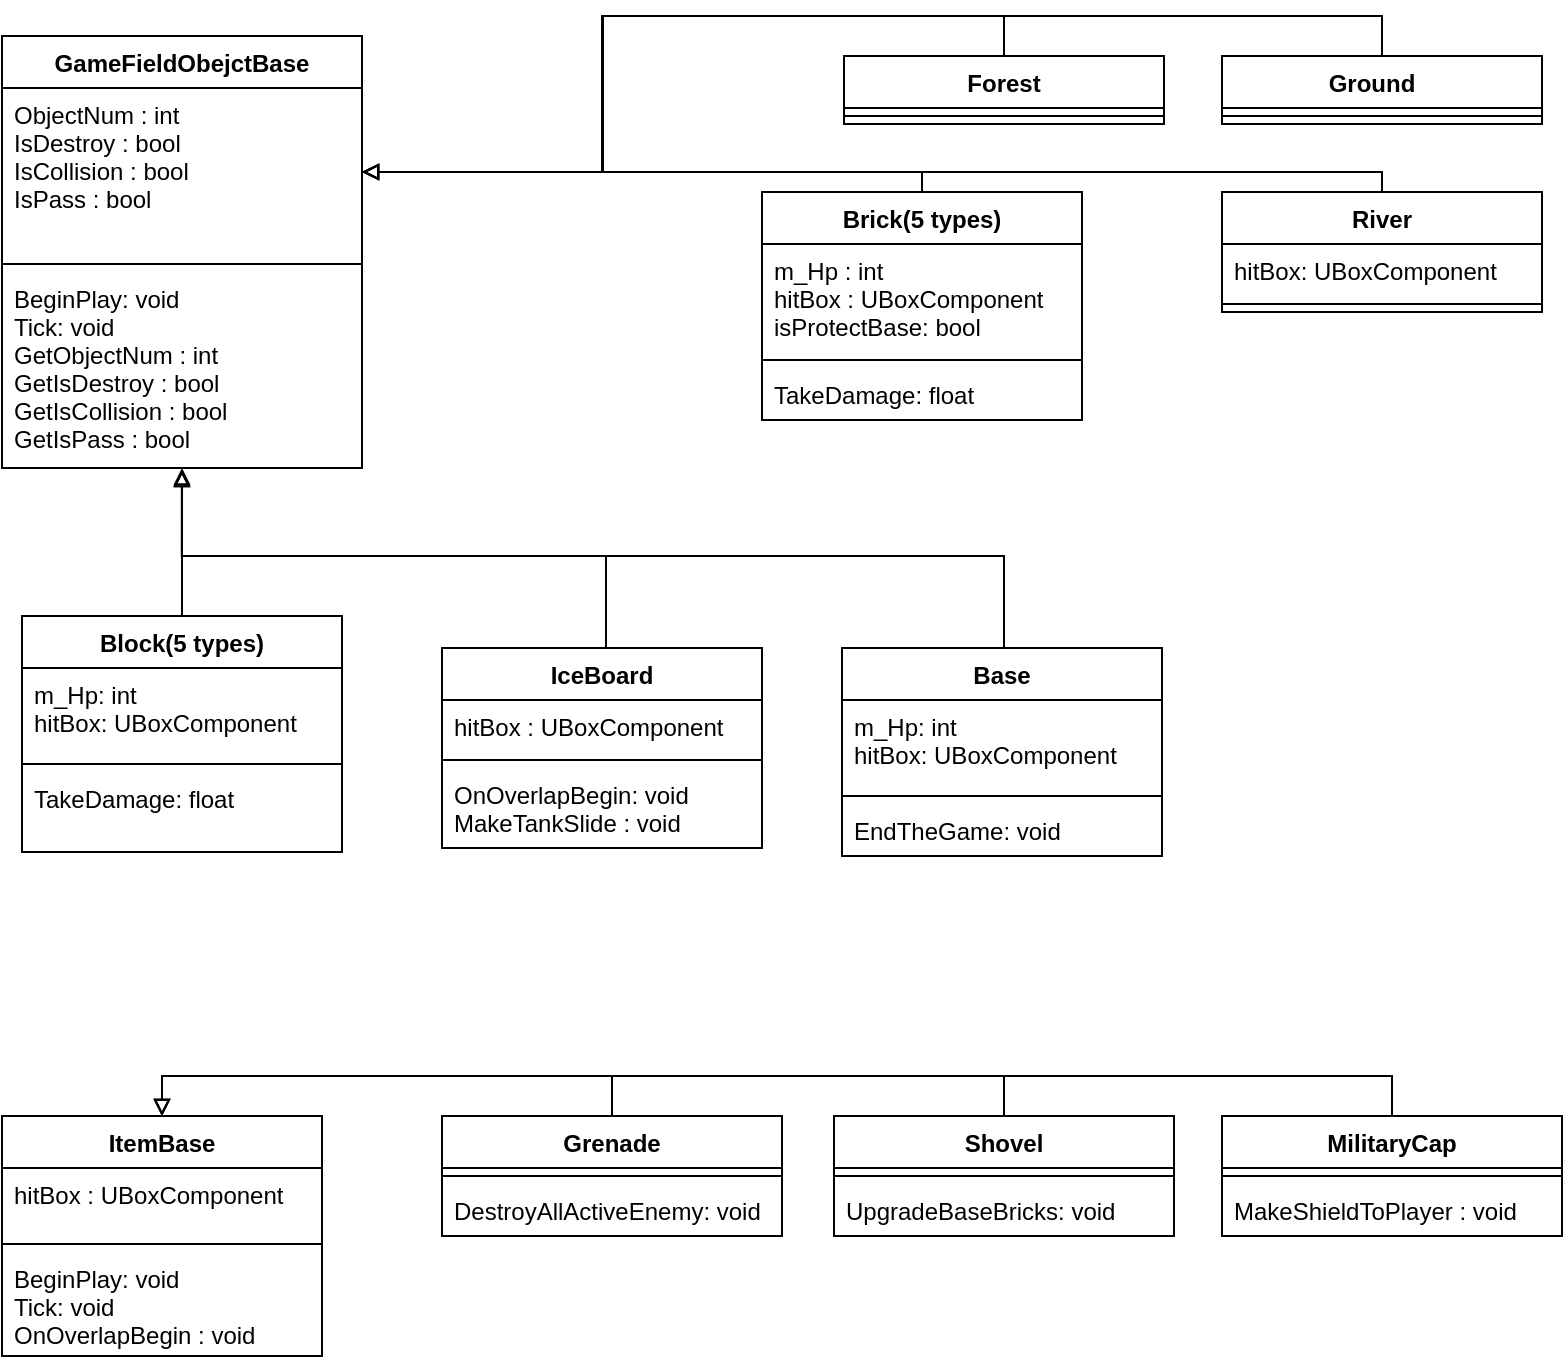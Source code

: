 <mxfile version="14.8.2" type="github">
  <diagram id="18M-LUdaHcNmzgpJbuH8" name="Page-1">
    <mxGraphModel dx="1422" dy="762" grid="1" gridSize="10" guides="1" tooltips="1" connect="1" arrows="1" fold="1" page="1" pageScale="1" pageWidth="827" pageHeight="1169" math="0" shadow="0">
      <root>
        <mxCell id="0" />
        <mxCell id="1" parent="0" />
        <mxCell id="j56DUkqlP8ktRM9wooqD-5" value="GameFieldObejctBase" style="swimlane;fontStyle=1;align=center;verticalAlign=top;childLayout=stackLayout;horizontal=1;startSize=26;horizontalStack=0;resizeParent=1;resizeParentMax=0;resizeLast=0;collapsible=1;marginBottom=0;" parent="1" vertex="1">
          <mxGeometry x="40" y="30" width="180" height="216" as="geometry" />
        </mxCell>
        <mxCell id="j56DUkqlP8ktRM9wooqD-6" value="ObjectNum : int &#xa;IsDestroy : bool &#xa;IsCollision : bool &#xa;IsPass : bool&#xa;&#xa;&#xa; &#xa;&#xa;&#xa;" style="text;strokeColor=none;fillColor=none;align=left;verticalAlign=top;spacingLeft=4;spacingRight=4;overflow=hidden;rotatable=0;points=[[0,0.5],[1,0.5]];portConstraint=eastwest;" parent="j56DUkqlP8ktRM9wooqD-5" vertex="1">
          <mxGeometry y="26" width="180" height="84" as="geometry" />
        </mxCell>
        <mxCell id="j56DUkqlP8ktRM9wooqD-7" value="" style="line;strokeWidth=1;fillColor=none;align=left;verticalAlign=middle;spacingTop=-1;spacingLeft=3;spacingRight=3;rotatable=0;labelPosition=right;points=[];portConstraint=eastwest;" parent="j56DUkqlP8ktRM9wooqD-5" vertex="1">
          <mxGeometry y="110" width="180" height="8" as="geometry" />
        </mxCell>
        <mxCell id="j56DUkqlP8ktRM9wooqD-8" value="BeginPlay: void&#xa;Tick: void&#xa;GetObjectNum : int &#xa;GetIsDestroy : bool &#xa;GetIsCollision : bool &#xa;GetIsPass : bool&#xa;&#xa;" style="text;strokeColor=none;fillColor=none;align=left;verticalAlign=top;spacingLeft=4;spacingRight=4;overflow=hidden;rotatable=0;points=[[0,0.5],[1,0.5]];portConstraint=eastwest;" parent="j56DUkqlP8ktRM9wooqD-5" vertex="1">
          <mxGeometry y="118" width="180" height="98" as="geometry" />
        </mxCell>
        <mxCell id="Gsq7Cc53CUmocSwE9akI-2" style="edgeStyle=orthogonalEdgeStyle;rounded=0;orthogonalLoop=1;jettySize=auto;html=1;exitX=0.5;exitY=0;exitDx=0;exitDy=0;endArrow=block;endFill=0;" edge="1" parent="1" source="ObYeSLzphHEVCBW5jLu3-10" target="j56DUkqlP8ktRM9wooqD-6">
          <mxGeometry relative="1" as="geometry">
            <Array as="points">
              <mxPoint x="730" y="20" />
              <mxPoint x="340" y="20" />
              <mxPoint x="340" y="98" />
            </Array>
          </mxGeometry>
        </mxCell>
        <mxCell id="ObYeSLzphHEVCBW5jLu3-10" value="Ground   " style="swimlane;fontStyle=1;align=center;verticalAlign=top;childLayout=stackLayout;horizontal=1;startSize=26;horizontalStack=0;resizeParent=1;resizeParentMax=0;resizeLast=0;collapsible=1;marginBottom=0;" parent="1" vertex="1">
          <mxGeometry x="650" y="40" width="160" height="34" as="geometry" />
        </mxCell>
        <mxCell id="ObYeSLzphHEVCBW5jLu3-12" value="" style="line;strokeWidth=1;fillColor=none;align=left;verticalAlign=middle;spacingTop=-1;spacingLeft=3;spacingRight=3;rotatable=0;labelPosition=right;points=[];portConstraint=eastwest;" parent="ObYeSLzphHEVCBW5jLu3-10" vertex="1">
          <mxGeometry y="26" width="160" height="8" as="geometry" />
        </mxCell>
        <mxCell id="Gsq7Cc53CUmocSwE9akI-6" style="edgeStyle=orthogonalEdgeStyle;rounded=0;orthogonalLoop=1;jettySize=auto;html=1;exitX=0.5;exitY=0;exitDx=0;exitDy=0;entryX=0.5;entryY=1;entryDx=0;entryDy=0;entryPerimeter=0;endArrow=block;endFill=0;" edge="1" parent="1" source="ObYeSLzphHEVCBW5jLu3-14" target="j56DUkqlP8ktRM9wooqD-8">
          <mxGeometry relative="1" as="geometry" />
        </mxCell>
        <mxCell id="ObYeSLzphHEVCBW5jLu3-14" value="Block(5 types)" style="swimlane;fontStyle=1;align=center;verticalAlign=top;childLayout=stackLayout;horizontal=1;startSize=26;horizontalStack=0;resizeParent=1;resizeParentMax=0;resizeLast=0;collapsible=1;marginBottom=0;" parent="1" vertex="1">
          <mxGeometry x="50" y="320" width="160" height="118" as="geometry" />
        </mxCell>
        <mxCell id="ObYeSLzphHEVCBW5jLu3-15" value="m_Hp: int&#xa;hitBox: UBoxComponent" style="text;strokeColor=none;fillColor=none;align=left;verticalAlign=top;spacingLeft=4;spacingRight=4;overflow=hidden;rotatable=0;points=[[0,0.5],[1,0.5]];portConstraint=eastwest;" parent="ObYeSLzphHEVCBW5jLu3-14" vertex="1">
          <mxGeometry y="26" width="160" height="44" as="geometry" />
        </mxCell>
        <mxCell id="ObYeSLzphHEVCBW5jLu3-16" value="" style="line;strokeWidth=1;fillColor=none;align=left;verticalAlign=middle;spacingTop=-1;spacingLeft=3;spacingRight=3;rotatable=0;labelPosition=right;points=[];portConstraint=eastwest;" parent="ObYeSLzphHEVCBW5jLu3-14" vertex="1">
          <mxGeometry y="70" width="160" height="8" as="geometry" />
        </mxCell>
        <mxCell id="ObYeSLzphHEVCBW5jLu3-17" value="TakeDamage: float " style="text;strokeColor=none;fillColor=none;align=left;verticalAlign=top;spacingLeft=4;spacingRight=4;overflow=hidden;rotatable=0;points=[[0,0.5],[1,0.5]];portConstraint=eastwest;" parent="ObYeSLzphHEVCBW5jLu3-14" vertex="1">
          <mxGeometry y="78" width="160" height="40" as="geometry" />
        </mxCell>
        <mxCell id="Gsq7Cc53CUmocSwE9akI-3" style="edgeStyle=orthogonalEdgeStyle;rounded=0;orthogonalLoop=1;jettySize=auto;html=1;exitX=0.5;exitY=0;exitDx=0;exitDy=0;endArrow=block;endFill=0;" edge="1" parent="1" source="ObYeSLzphHEVCBW5jLu3-18" target="j56DUkqlP8ktRM9wooqD-6">
          <mxGeometry relative="1" as="geometry">
            <Array as="points">
              <mxPoint x="500" y="98" />
            </Array>
          </mxGeometry>
        </mxCell>
        <mxCell id="ObYeSLzphHEVCBW5jLu3-18" value="Brick(5 types)" style="swimlane;fontStyle=1;align=center;verticalAlign=top;childLayout=stackLayout;horizontal=1;startSize=26;horizontalStack=0;resizeParent=1;resizeParentMax=0;resizeLast=0;collapsible=1;marginBottom=0;" parent="1" vertex="1">
          <mxGeometry x="420" y="108" width="160" height="114" as="geometry" />
        </mxCell>
        <mxCell id="ObYeSLzphHEVCBW5jLu3-19" value="m_Hp : int &#xa;hitBox : UBoxComponent&#xa;isProtectBase: bool&#xa;" style="text;strokeColor=none;fillColor=none;align=left;verticalAlign=top;spacingLeft=4;spacingRight=4;overflow=hidden;rotatable=0;points=[[0,0.5],[1,0.5]];portConstraint=eastwest;" parent="ObYeSLzphHEVCBW5jLu3-18" vertex="1">
          <mxGeometry y="26" width="160" height="54" as="geometry" />
        </mxCell>
        <mxCell id="ObYeSLzphHEVCBW5jLu3-20" value="" style="line;strokeWidth=1;fillColor=none;align=left;verticalAlign=middle;spacingTop=-1;spacingLeft=3;spacingRight=3;rotatable=0;labelPosition=right;points=[];portConstraint=eastwest;" parent="ObYeSLzphHEVCBW5jLu3-18" vertex="1">
          <mxGeometry y="80" width="160" height="8" as="geometry" />
        </mxCell>
        <mxCell id="ObYeSLzphHEVCBW5jLu3-21" value="TakeDamage: float " style="text;strokeColor=none;fillColor=none;align=left;verticalAlign=top;spacingLeft=4;spacingRight=4;overflow=hidden;rotatable=0;points=[[0,0.5],[1,0.5]];portConstraint=eastwest;" parent="ObYeSLzphHEVCBW5jLu3-18" vertex="1">
          <mxGeometry y="88" width="160" height="26" as="geometry" />
        </mxCell>
        <mxCell id="Gsq7Cc53CUmocSwE9akI-1" style="edgeStyle=orthogonalEdgeStyle;rounded=0;orthogonalLoop=1;jettySize=auto;html=1;exitX=0.5;exitY=0;exitDx=0;exitDy=0;endArrow=block;endFill=0;" edge="1" parent="1" source="ObYeSLzphHEVCBW5jLu3-22" target="j56DUkqlP8ktRM9wooqD-6">
          <mxGeometry relative="1" as="geometry" />
        </mxCell>
        <mxCell id="ObYeSLzphHEVCBW5jLu3-22" value="Forest" style="swimlane;fontStyle=1;align=center;verticalAlign=top;childLayout=stackLayout;horizontal=1;startSize=26;horizontalStack=0;resizeParent=1;resizeParentMax=0;resizeLast=0;collapsible=1;marginBottom=0;" parent="1" vertex="1">
          <mxGeometry x="461" y="40" width="160" height="34" as="geometry" />
        </mxCell>
        <mxCell id="ObYeSLzphHEVCBW5jLu3-24" value="" style="line;strokeWidth=1;fillColor=none;align=left;verticalAlign=middle;spacingTop=-1;spacingLeft=3;spacingRight=3;rotatable=0;labelPosition=right;points=[];portConstraint=eastwest;" parent="ObYeSLzphHEVCBW5jLu3-22" vertex="1">
          <mxGeometry y="26" width="160" height="8" as="geometry" />
        </mxCell>
        <mxCell id="Gsq7Cc53CUmocSwE9akI-4" style="edgeStyle=orthogonalEdgeStyle;rounded=0;orthogonalLoop=1;jettySize=auto;html=1;exitX=0.5;exitY=0;exitDx=0;exitDy=0;entryX=1;entryY=0.5;entryDx=0;entryDy=0;endArrow=block;endFill=0;" edge="1" parent="1" source="ObYeSLzphHEVCBW5jLu3-26" target="j56DUkqlP8ktRM9wooqD-6">
          <mxGeometry relative="1" as="geometry">
            <Array as="points">
              <mxPoint x="730" y="98" />
            </Array>
          </mxGeometry>
        </mxCell>
        <mxCell id="ObYeSLzphHEVCBW5jLu3-26" value="River" style="swimlane;fontStyle=1;align=center;verticalAlign=top;childLayout=stackLayout;horizontal=1;startSize=26;horizontalStack=0;resizeParent=1;resizeParentMax=0;resizeLast=0;collapsible=1;marginBottom=0;" parent="1" vertex="1">
          <mxGeometry x="650" y="108" width="160" height="60" as="geometry" />
        </mxCell>
        <mxCell id="ObYeSLzphHEVCBW5jLu3-27" value="hitBox: UBoxComponent" style="text;strokeColor=none;fillColor=none;align=left;verticalAlign=top;spacingLeft=4;spacingRight=4;overflow=hidden;rotatable=0;points=[[0,0.5],[1,0.5]];portConstraint=eastwest;" parent="ObYeSLzphHEVCBW5jLu3-26" vertex="1">
          <mxGeometry y="26" width="160" height="26" as="geometry" />
        </mxCell>
        <mxCell id="ObYeSLzphHEVCBW5jLu3-28" value="" style="line;strokeWidth=1;fillColor=none;align=left;verticalAlign=middle;spacingTop=-1;spacingLeft=3;spacingRight=3;rotatable=0;labelPosition=right;points=[];portConstraint=eastwest;" parent="ObYeSLzphHEVCBW5jLu3-26" vertex="1">
          <mxGeometry y="52" width="160" height="8" as="geometry" />
        </mxCell>
        <mxCell id="Gsq7Cc53CUmocSwE9akI-7" style="edgeStyle=orthogonalEdgeStyle;rounded=0;orthogonalLoop=1;jettySize=auto;html=1;exitX=0.5;exitY=0;exitDx=0;exitDy=0;entryX=0.489;entryY=1.01;entryDx=0;entryDy=0;entryPerimeter=0;endArrow=block;endFill=0;" edge="1" parent="1">
          <mxGeometry relative="1" as="geometry">
            <mxPoint x="342" y="336" as="sourcePoint" />
            <mxPoint x="130.02" y="246.98" as="targetPoint" />
            <Array as="points">
              <mxPoint x="342" y="290" />
              <mxPoint x="130" y="290" />
            </Array>
          </mxGeometry>
        </mxCell>
        <mxCell id="ObYeSLzphHEVCBW5jLu3-30" value="IceBoard" style="swimlane;fontStyle=1;align=center;verticalAlign=top;childLayout=stackLayout;horizontal=1;startSize=26;horizontalStack=0;resizeParent=1;resizeParentMax=0;resizeLast=0;collapsible=1;marginBottom=0;" parent="1" vertex="1">
          <mxGeometry x="260" y="336" width="160" height="100" as="geometry" />
        </mxCell>
        <mxCell id="ObYeSLzphHEVCBW5jLu3-31" value="hitBox : UBoxComponent" style="text;strokeColor=none;fillColor=none;align=left;verticalAlign=top;spacingLeft=4;spacingRight=4;overflow=hidden;rotatable=0;points=[[0,0.5],[1,0.5]];portConstraint=eastwest;" parent="ObYeSLzphHEVCBW5jLu3-30" vertex="1">
          <mxGeometry y="26" width="160" height="26" as="geometry" />
        </mxCell>
        <mxCell id="ObYeSLzphHEVCBW5jLu3-32" value="" style="line;strokeWidth=1;fillColor=none;align=left;verticalAlign=middle;spacingTop=-1;spacingLeft=3;spacingRight=3;rotatable=0;labelPosition=right;points=[];portConstraint=eastwest;" parent="ObYeSLzphHEVCBW5jLu3-30" vertex="1">
          <mxGeometry y="52" width="160" height="8" as="geometry" />
        </mxCell>
        <mxCell id="ObYeSLzphHEVCBW5jLu3-33" value="OnOverlapBegin: void&#xa;MakeTankSlide : void&#xa;&#xa;" style="text;strokeColor=none;fillColor=none;align=left;verticalAlign=top;spacingLeft=4;spacingRight=4;overflow=hidden;rotatable=0;points=[[0,0.5],[1,0.5]];portConstraint=eastwest;" parent="ObYeSLzphHEVCBW5jLu3-30" vertex="1">
          <mxGeometry y="60" width="160" height="40" as="geometry" />
        </mxCell>
        <mxCell id="Gsq7Cc53CUmocSwE9akI-9" style="edgeStyle=orthogonalEdgeStyle;rounded=0;orthogonalLoop=1;jettySize=auto;html=1;exitX=0.5;exitY=0;exitDx=0;exitDy=0;entryX=0.494;entryY=1.01;entryDx=0;entryDy=0;entryPerimeter=0;endArrow=block;endFill=0;" edge="1" parent="1">
          <mxGeometry relative="1" as="geometry">
            <mxPoint x="541" y="336" as="sourcePoint" />
            <mxPoint x="129.92" y="246.98" as="targetPoint" />
            <Array as="points">
              <mxPoint x="541" y="290" />
              <mxPoint x="130" y="290" />
            </Array>
          </mxGeometry>
        </mxCell>
        <mxCell id="ObYeSLzphHEVCBW5jLu3-34" value="Base" style="swimlane;fontStyle=1;align=center;verticalAlign=top;childLayout=stackLayout;horizontal=1;startSize=26;horizontalStack=0;resizeParent=1;resizeParentMax=0;resizeLast=0;collapsible=1;marginBottom=0;" parent="1" vertex="1">
          <mxGeometry x="460" y="336" width="160" height="104" as="geometry" />
        </mxCell>
        <mxCell id="ObYeSLzphHEVCBW5jLu3-35" value="m_Hp: int&#xa;hitBox: UBoxComponent" style="text;strokeColor=none;fillColor=none;align=left;verticalAlign=top;spacingLeft=4;spacingRight=4;overflow=hidden;rotatable=0;points=[[0,0.5],[1,0.5]];portConstraint=eastwest;" parent="ObYeSLzphHEVCBW5jLu3-34" vertex="1">
          <mxGeometry y="26" width="160" height="44" as="geometry" />
        </mxCell>
        <mxCell id="ObYeSLzphHEVCBW5jLu3-36" value="" style="line;strokeWidth=1;fillColor=none;align=left;verticalAlign=middle;spacingTop=-1;spacingLeft=3;spacingRight=3;rotatable=0;labelPosition=right;points=[];portConstraint=eastwest;" parent="ObYeSLzphHEVCBW5jLu3-34" vertex="1">
          <mxGeometry y="70" width="160" height="8" as="geometry" />
        </mxCell>
        <mxCell id="ObYeSLzphHEVCBW5jLu3-37" value="EndTheGame: void " style="text;strokeColor=none;fillColor=none;align=left;verticalAlign=top;spacingLeft=4;spacingRight=4;overflow=hidden;rotatable=0;points=[[0,0.5],[1,0.5]];portConstraint=eastwest;" parent="ObYeSLzphHEVCBW5jLu3-34" vertex="1">
          <mxGeometry y="78" width="160" height="26" as="geometry" />
        </mxCell>
        <mxCell id="Gsq7Cc53CUmocSwE9akI-10" value="ItemBase" style="swimlane;fontStyle=1;align=center;verticalAlign=top;childLayout=stackLayout;horizontal=1;startSize=26;horizontalStack=0;resizeParent=1;resizeParentMax=0;resizeLast=0;collapsible=1;marginBottom=0;" vertex="1" parent="1">
          <mxGeometry x="40" y="570" width="160" height="120" as="geometry" />
        </mxCell>
        <mxCell id="Gsq7Cc53CUmocSwE9akI-11" value="hitBox : UBoxComponent" style="text;strokeColor=none;fillColor=none;align=left;verticalAlign=top;spacingLeft=4;spacingRight=4;overflow=hidden;rotatable=0;points=[[0,0.5],[1,0.5]];portConstraint=eastwest;" vertex="1" parent="Gsq7Cc53CUmocSwE9akI-10">
          <mxGeometry y="26" width="160" height="34" as="geometry" />
        </mxCell>
        <mxCell id="Gsq7Cc53CUmocSwE9akI-12" value="" style="line;strokeWidth=1;fillColor=none;align=left;verticalAlign=middle;spacingTop=-1;spacingLeft=3;spacingRight=3;rotatable=0;labelPosition=right;points=[];portConstraint=eastwest;" vertex="1" parent="Gsq7Cc53CUmocSwE9akI-10">
          <mxGeometry y="60" width="160" height="8" as="geometry" />
        </mxCell>
        <mxCell id="Gsq7Cc53CUmocSwE9akI-13" value="BeginPlay: void&#xa;Tick: void&#xa;OnOverlapBegin : void &#xa;&#xa;" style="text;strokeColor=none;fillColor=none;align=left;verticalAlign=top;spacingLeft=4;spacingRight=4;overflow=hidden;rotatable=0;points=[[0,0.5],[1,0.5]];portConstraint=eastwest;" vertex="1" parent="Gsq7Cc53CUmocSwE9akI-10">
          <mxGeometry y="68" width="160" height="52" as="geometry" />
        </mxCell>
        <mxCell id="Gsq7Cc53CUmocSwE9akI-28" style="edgeStyle=orthogonalEdgeStyle;rounded=0;orthogonalLoop=1;jettySize=auto;html=1;exitX=0.5;exitY=0;exitDx=0;exitDy=0;entryX=0.5;entryY=0;entryDx=0;entryDy=0;endArrow=block;endFill=0;" edge="1" parent="1" source="Gsq7Cc53CUmocSwE9akI-14" target="Gsq7Cc53CUmocSwE9akI-10">
          <mxGeometry relative="1" as="geometry" />
        </mxCell>
        <mxCell id="Gsq7Cc53CUmocSwE9akI-14" value="Grenade" style="swimlane;fontStyle=1;align=center;verticalAlign=top;childLayout=stackLayout;horizontal=1;startSize=26;horizontalStack=0;resizeParent=1;resizeParentMax=0;resizeLast=0;collapsible=1;marginBottom=0;" vertex="1" parent="1">
          <mxGeometry x="260" y="570" width="170" height="60" as="geometry" />
        </mxCell>
        <mxCell id="Gsq7Cc53CUmocSwE9akI-16" value="" style="line;strokeWidth=1;fillColor=none;align=left;verticalAlign=middle;spacingTop=-1;spacingLeft=3;spacingRight=3;rotatable=0;labelPosition=right;points=[];portConstraint=eastwest;" vertex="1" parent="Gsq7Cc53CUmocSwE9akI-14">
          <mxGeometry y="26" width="170" height="8" as="geometry" />
        </mxCell>
        <mxCell id="Gsq7Cc53CUmocSwE9akI-17" value="DestroyAllActiveEnemy: void" style="text;strokeColor=none;fillColor=none;align=left;verticalAlign=top;spacingLeft=4;spacingRight=4;overflow=hidden;rotatable=0;points=[[0,0.5],[1,0.5]];portConstraint=eastwest;" vertex="1" parent="Gsq7Cc53CUmocSwE9akI-14">
          <mxGeometry y="34" width="170" height="26" as="geometry" />
        </mxCell>
        <mxCell id="Gsq7Cc53CUmocSwE9akI-26" style="edgeStyle=orthogonalEdgeStyle;rounded=0;orthogonalLoop=1;jettySize=auto;html=1;exitX=0.5;exitY=0;exitDx=0;exitDy=0;entryX=0.5;entryY=0;entryDx=0;entryDy=0;endArrow=block;endFill=0;" edge="1" parent="1" source="Gsq7Cc53CUmocSwE9akI-20" target="Gsq7Cc53CUmocSwE9akI-10">
          <mxGeometry relative="1" as="geometry" />
        </mxCell>
        <mxCell id="Gsq7Cc53CUmocSwE9akI-20" value="Shovel" style="swimlane;fontStyle=1;align=center;verticalAlign=top;childLayout=stackLayout;horizontal=1;startSize=26;horizontalStack=0;resizeParent=1;resizeParentMax=0;resizeLast=0;collapsible=1;marginBottom=0;" vertex="1" parent="1">
          <mxGeometry x="456" y="570" width="170" height="60" as="geometry" />
        </mxCell>
        <mxCell id="Gsq7Cc53CUmocSwE9akI-21" value="" style="line;strokeWidth=1;fillColor=none;align=left;verticalAlign=middle;spacingTop=-1;spacingLeft=3;spacingRight=3;rotatable=0;labelPosition=right;points=[];portConstraint=eastwest;" vertex="1" parent="Gsq7Cc53CUmocSwE9akI-20">
          <mxGeometry y="26" width="170" height="8" as="geometry" />
        </mxCell>
        <mxCell id="Gsq7Cc53CUmocSwE9akI-22" value="UpgradeBaseBricks: void" style="text;strokeColor=none;fillColor=none;align=left;verticalAlign=top;spacingLeft=4;spacingRight=4;overflow=hidden;rotatable=0;points=[[0,0.5],[1,0.5]];portConstraint=eastwest;" vertex="1" parent="Gsq7Cc53CUmocSwE9akI-20">
          <mxGeometry y="34" width="170" height="26" as="geometry" />
        </mxCell>
        <mxCell id="Gsq7Cc53CUmocSwE9akI-27" style="edgeStyle=orthogonalEdgeStyle;rounded=0;orthogonalLoop=1;jettySize=auto;html=1;exitX=0.5;exitY=0;exitDx=0;exitDy=0;entryX=0.5;entryY=0;entryDx=0;entryDy=0;endArrow=block;endFill=0;" edge="1" parent="1" source="Gsq7Cc53CUmocSwE9akI-23" target="Gsq7Cc53CUmocSwE9akI-10">
          <mxGeometry relative="1" as="geometry" />
        </mxCell>
        <mxCell id="Gsq7Cc53CUmocSwE9akI-23" value="MilitaryCap" style="swimlane;fontStyle=1;align=center;verticalAlign=top;childLayout=stackLayout;horizontal=1;startSize=26;horizontalStack=0;resizeParent=1;resizeParentMax=0;resizeLast=0;collapsible=1;marginBottom=0;" vertex="1" parent="1">
          <mxGeometry x="650" y="570" width="170" height="60" as="geometry" />
        </mxCell>
        <mxCell id="Gsq7Cc53CUmocSwE9akI-24" value="" style="line;strokeWidth=1;fillColor=none;align=left;verticalAlign=middle;spacingTop=-1;spacingLeft=3;spacingRight=3;rotatable=0;labelPosition=right;points=[];portConstraint=eastwest;" vertex="1" parent="Gsq7Cc53CUmocSwE9akI-23">
          <mxGeometry y="26" width="170" height="8" as="geometry" />
        </mxCell>
        <mxCell id="Gsq7Cc53CUmocSwE9akI-25" value="MakeShieldToPlayer : void" style="text;strokeColor=none;fillColor=none;align=left;verticalAlign=top;spacingLeft=4;spacingRight=4;overflow=hidden;rotatable=0;points=[[0,0.5],[1,0.5]];portConstraint=eastwest;" vertex="1" parent="Gsq7Cc53CUmocSwE9akI-23">
          <mxGeometry y="34" width="170" height="26" as="geometry" />
        </mxCell>
      </root>
    </mxGraphModel>
  </diagram>
</mxfile>
